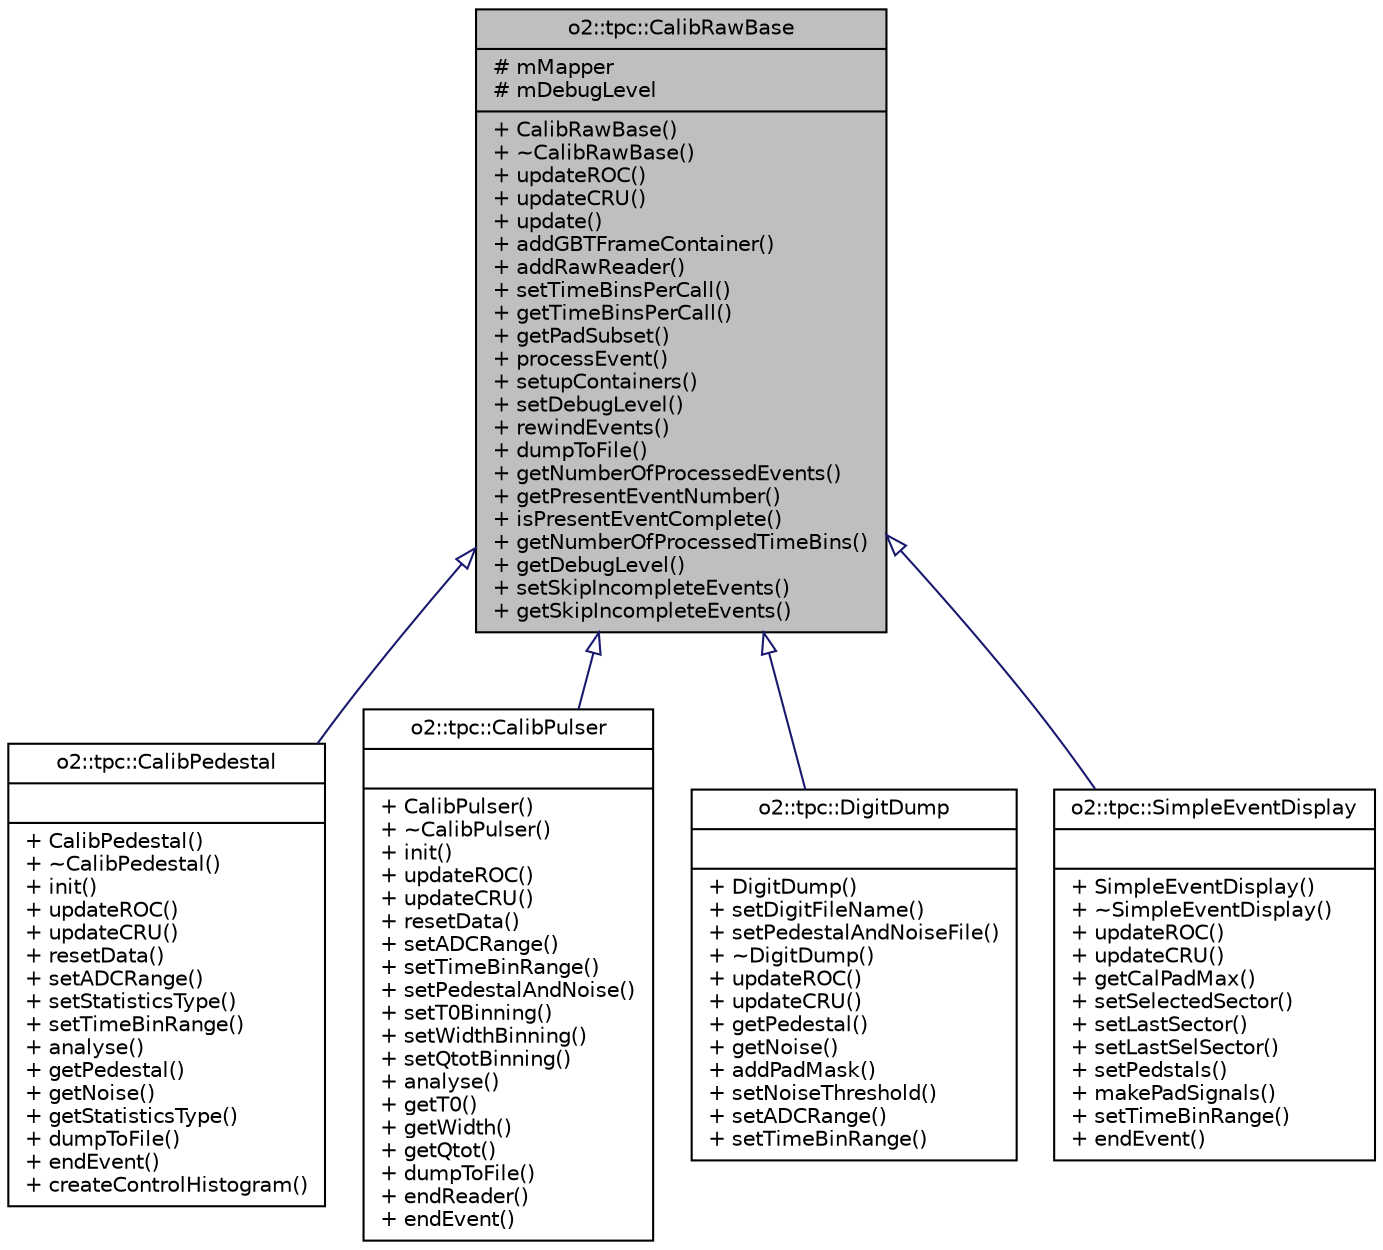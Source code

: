 digraph "o2::tpc::CalibRawBase"
{
 // INTERACTIVE_SVG=YES
  bgcolor="transparent";
  edge [fontname="Helvetica",fontsize="10",labelfontname="Helvetica",labelfontsize="10"];
  node [fontname="Helvetica",fontsize="10",shape=record];
  Node1 [label="{o2::tpc::CalibRawBase\n|# mMapper\l# mDebugLevel\l|+ CalibRawBase()\l+ ~CalibRawBase()\l+ updateROC()\l+ updateCRU()\l+ update()\l+ addGBTFrameContainer()\l+ addRawReader()\l+ setTimeBinsPerCall()\l+ getTimeBinsPerCall()\l+ getPadSubset()\l+ processEvent()\l+ setupContainers()\l+ setDebugLevel()\l+ rewindEvents()\l+ dumpToFile()\l+ getNumberOfProcessedEvents()\l+ getPresentEventNumber()\l+ isPresentEventComplete()\l+ getNumberOfProcessedTimeBins()\l+ getDebugLevel()\l+ setSkipIncompleteEvents()\l+ getSkipIncompleteEvents()\l}",height=0.2,width=0.4,color="black", fillcolor="grey75", style="filled", fontcolor="black"];
  Node1 -> Node2 [dir="back",color="midnightblue",fontsize="10",style="solid",arrowtail="onormal",fontname="Helvetica"];
  Node2 [label="{o2::tpc::CalibPedestal\n||+ CalibPedestal()\l+ ~CalibPedestal()\l+ init()\l+ updateROC()\l+ updateCRU()\l+ resetData()\l+ setADCRange()\l+ setStatisticsType()\l+ setTimeBinRange()\l+ analyse()\l+ getPedestal()\l+ getNoise()\l+ getStatisticsType()\l+ dumpToFile()\l+ endEvent()\l+ createControlHistogram()\l}",height=0.2,width=0.4,color="black",URL="$d2/d78/classo2_1_1tpc_1_1CalibPedestal.html",tooltip="Pedestal calibration class. "];
  Node1 -> Node3 [dir="back",color="midnightblue",fontsize="10",style="solid",arrowtail="onormal",fontname="Helvetica"];
  Node3 [label="{o2::tpc::CalibPulser\n||+ CalibPulser()\l+ ~CalibPulser()\l+ init()\l+ updateROC()\l+ updateCRU()\l+ resetData()\l+ setADCRange()\l+ setTimeBinRange()\l+ setPedestalAndNoise()\l+ setT0Binning()\l+ setWidthBinning()\l+ setQtotBinning()\l+ analyse()\l+ getT0()\l+ getWidth()\l+ getQtot()\l+ dumpToFile()\l+ endReader()\l+ endEvent()\l}",height=0.2,width=0.4,color="black",URL="$db/daa/classo2_1_1tpc_1_1CalibPulser.html",tooltip="Pulser calibration class. "];
  Node1 -> Node4 [dir="back",color="midnightblue",fontsize="10",style="solid",arrowtail="onormal",fontname="Helvetica"];
  Node4 [label="{o2::tpc::DigitDump\n||+ DigitDump()\l+ setDigitFileName()\l+ setPedestalAndNoiseFile()\l+ ~DigitDump()\l+ updateROC()\l+ updateCRU()\l+ getPedestal()\l+ getNoise()\l+ addPadMask()\l+ setNoiseThreshold()\l+ setADCRange()\l+ setTimeBinRange()\l}",height=0.2,width=0.4,color="black",URL="$d2/d76/classo2_1_1tpc_1_1DigitDump.html",tooltip="Pedestal calibration class. "];
  Node1 -> Node5 [dir="back",color="midnightblue",fontsize="10",style="solid",arrowtail="onormal",fontname="Helvetica"];
  Node5 [label="{o2::tpc::SimpleEventDisplay\n||+ SimpleEventDisplay()\l+ ~SimpleEventDisplay()\l+ updateROC()\l+ updateCRU()\l+ getCalPadMax()\l+ setSelectedSector()\l+ setLastSector()\l+ setLastSelSector()\l+ setPedstals()\l+ makePadSignals()\l+ setTimeBinRange()\l+ endEvent()\l}",height=0.2,width=0.4,color="black",URL="$d0/d36/classo2_1_1tpc_1_1SimpleEventDisplay.html",tooltip="Base of a simple event display for digits. "];
}
